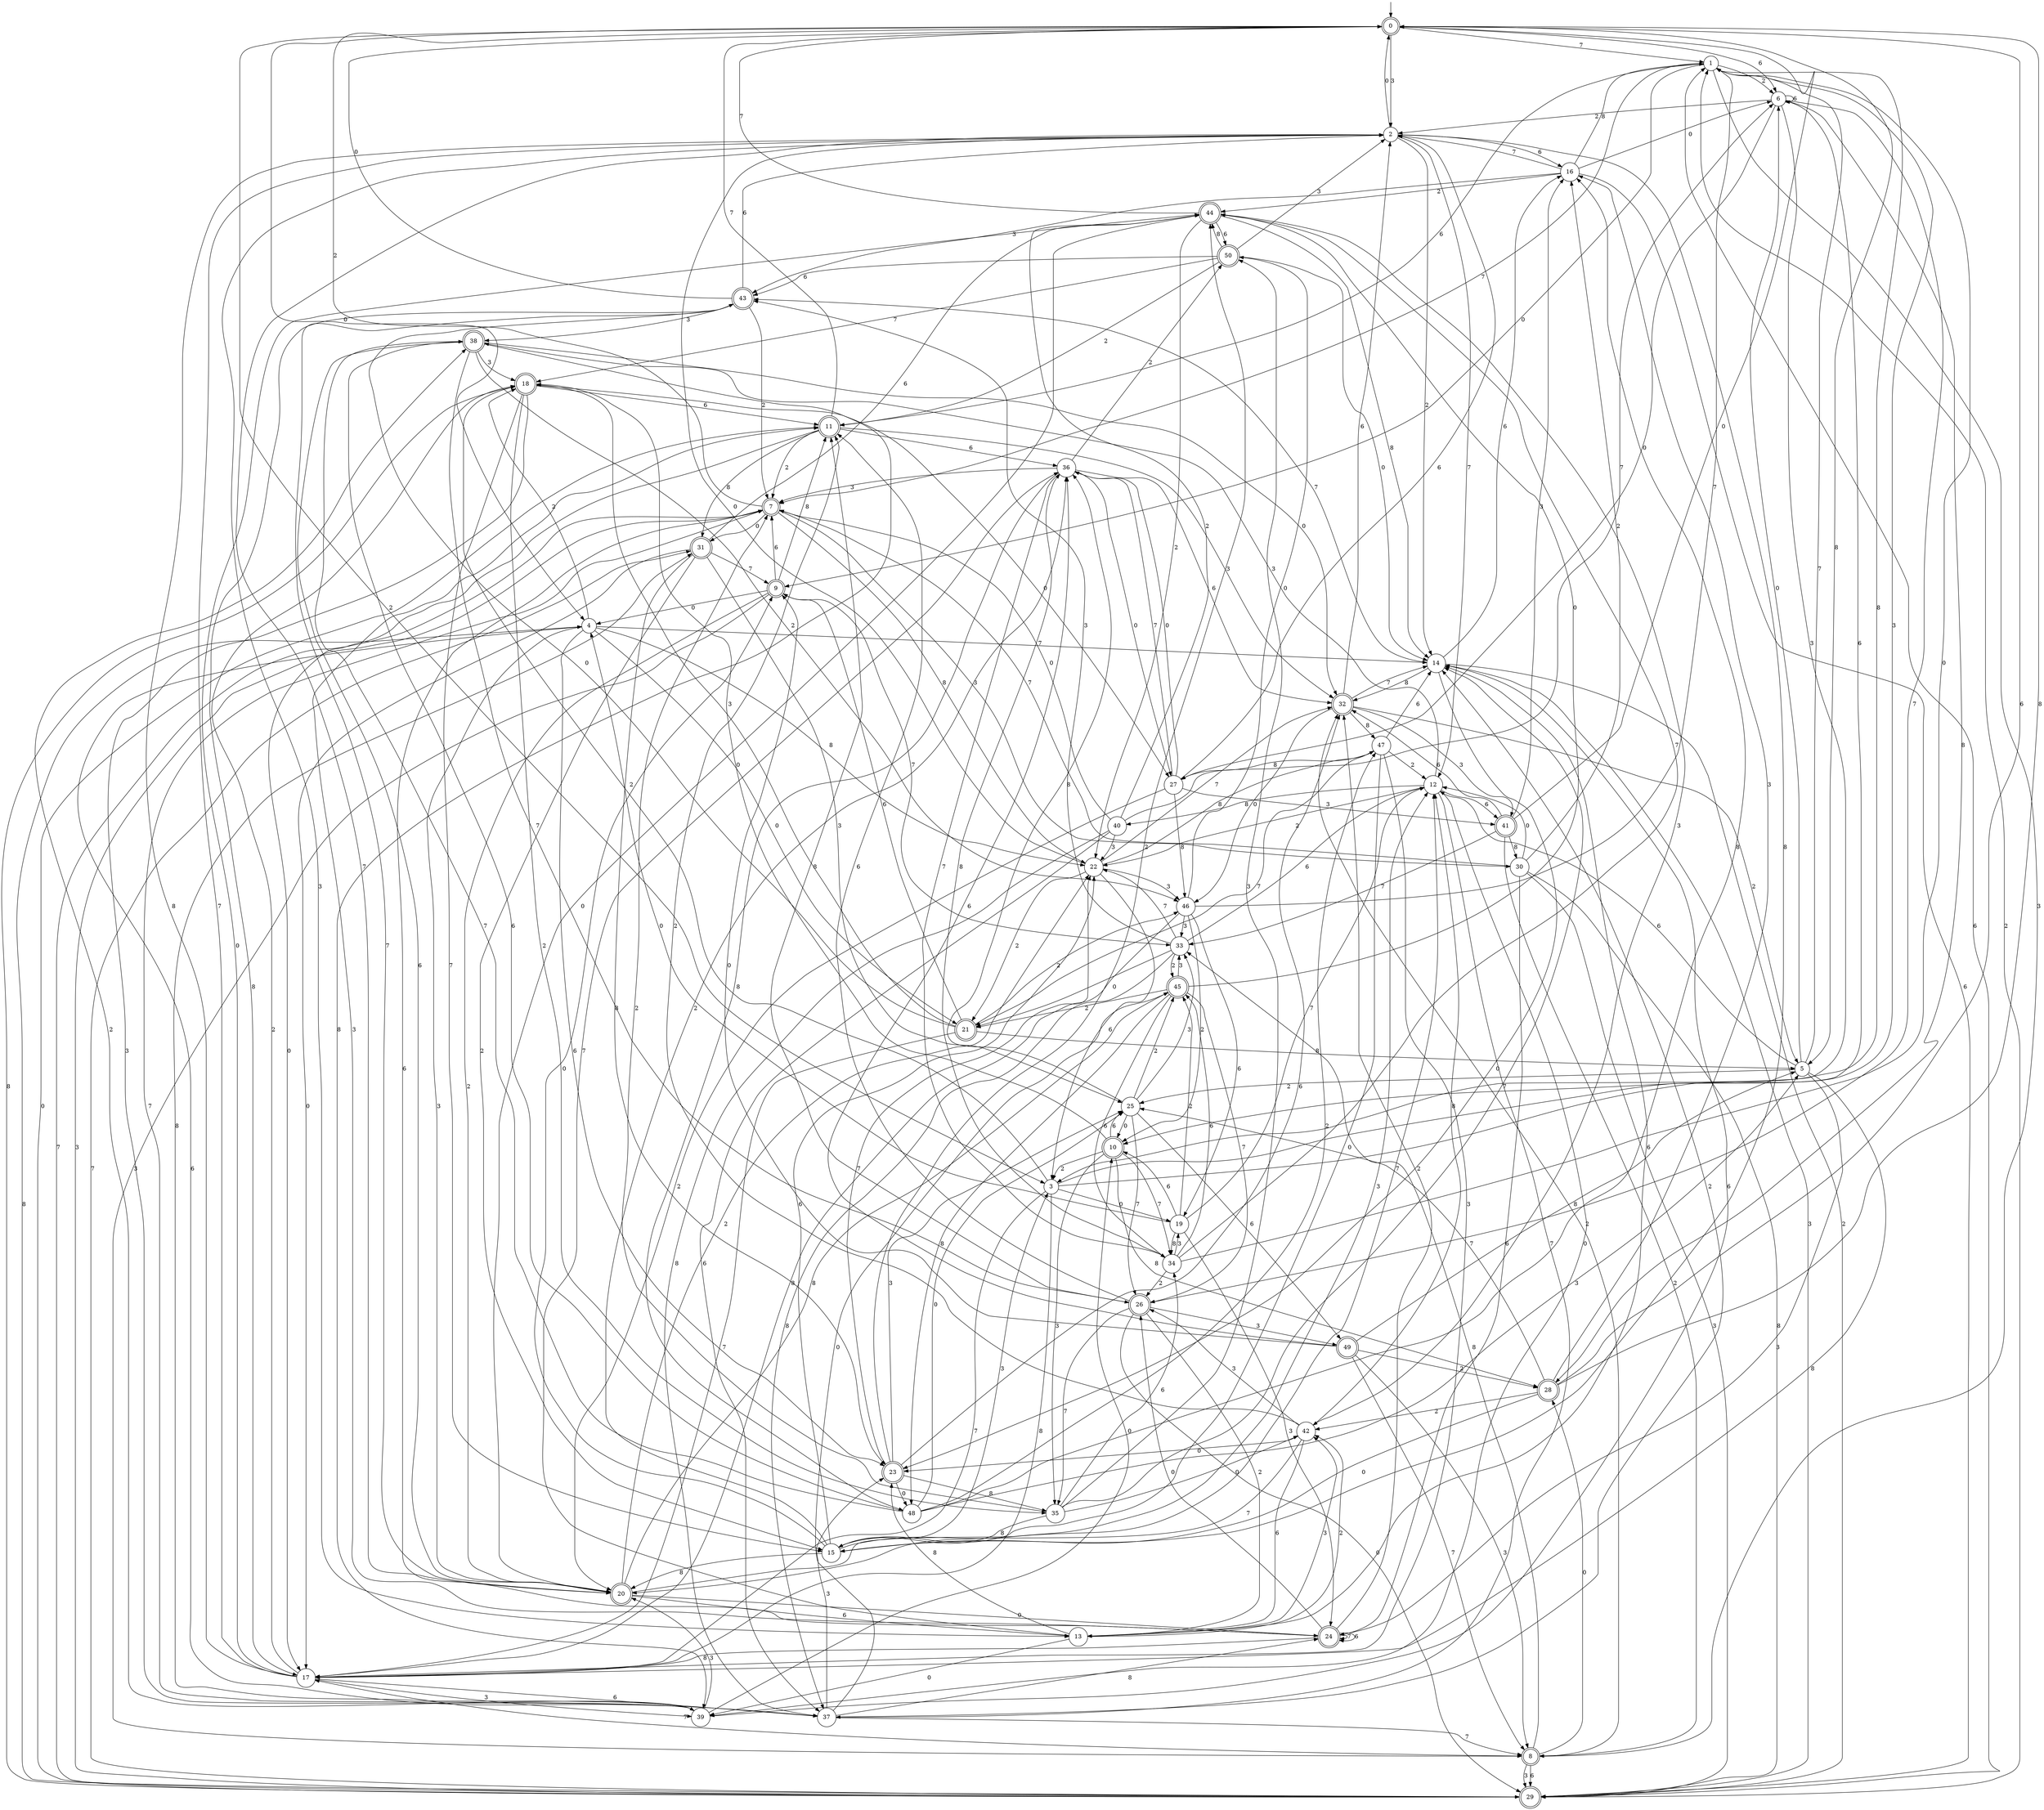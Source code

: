 digraph g {

	s0 [shape="doublecircle" label="0"];
	s1 [shape="circle" label="1"];
	s2 [shape="circle" label="2"];
	s3 [shape="circle" label="3"];
	s4 [shape="circle" label="4"];
	s5 [shape="circle" label="5"];
	s6 [shape="circle" label="6"];
	s7 [shape="doublecircle" label="7"];
	s8 [shape="doublecircle" label="8"];
	s9 [shape="doublecircle" label="9"];
	s10 [shape="doublecircle" label="10"];
	s11 [shape="doublecircle" label="11"];
	s12 [shape="circle" label="12"];
	s13 [shape="circle" label="13"];
	s14 [shape="circle" label="14"];
	s15 [shape="circle" label="15"];
	s16 [shape="circle" label="16"];
	s17 [shape="circle" label="17"];
	s18 [shape="doublecircle" label="18"];
	s19 [shape="circle" label="19"];
	s20 [shape="doublecircle" label="20"];
	s21 [shape="doublecircle" label="21"];
	s22 [shape="circle" label="22"];
	s23 [shape="doublecircle" label="23"];
	s24 [shape="doublecircle" label="24"];
	s25 [shape="circle" label="25"];
	s26 [shape="doublecircle" label="26"];
	s27 [shape="circle" label="27"];
	s28 [shape="doublecircle" label="28"];
	s29 [shape="doublecircle" label="29"];
	s30 [shape="circle" label="30"];
	s31 [shape="doublecircle" label="31"];
	s32 [shape="doublecircle" label="32"];
	s33 [shape="circle" label="33"];
	s34 [shape="circle" label="34"];
	s35 [shape="circle" label="35"];
	s36 [shape="circle" label="36"];
	s37 [shape="circle" label="37"];
	s38 [shape="doublecircle" label="38"];
	s39 [shape="circle" label="39"];
	s40 [shape="circle" label="40"];
	s41 [shape="doublecircle" label="41"];
	s42 [shape="circle" label="42"];
	s43 [shape="doublecircle" label="43"];
	s44 [shape="doublecircle" label="44"];
	s45 [shape="doublecircle" label="45"];
	s46 [shape="circle" label="46"];
	s47 [shape="circle" label="47"];
	s48 [shape="circle" label="48"];
	s49 [shape="doublecircle" label="49"];
	s50 [shape="doublecircle" label="50"];
	s0 -> s1 [label="7"];
	s0 -> s2 [label="3"];
	s0 -> s3 [label="2"];
	s0 -> s4 [label="0"];
	s0 -> s5 [label="8"];
	s0 -> s6 [label="6"];
	s1 -> s7 [label="7"];
	s1 -> s8 [label="3"];
	s1 -> s6 [label="2"];
	s1 -> s9 [label="0"];
	s1 -> s10 [label="8"];
	s1 -> s11 [label="6"];
	s2 -> s12 [label="7"];
	s2 -> s13 [label="3"];
	s2 -> s14 [label="2"];
	s2 -> s0 [label="0"];
	s2 -> s15 [label="8"];
	s2 -> s16 [label="6"];
	s3 -> s17 [label="7"];
	s3 -> s1 [label="3"];
	s3 -> s18 [label="2"];
	s3 -> s19 [label="0"];
	s3 -> s17 [label="8"];
	s3 -> s6 [label="6"];
	s4 -> s14 [label="7"];
	s4 -> s20 [label="3"];
	s4 -> s18 [label="2"];
	s4 -> s21 [label="0"];
	s4 -> s22 [label="8"];
	s4 -> s23 [label="6"];
	s5 -> s1 [label="7"];
	s5 -> s24 [label="3"];
	s5 -> s25 [label="2"];
	s5 -> s6 [label="0"];
	s5 -> s17 [label="8"];
	s5 -> s12 [label="6"];
	s6 -> s26 [label="7"];
	s6 -> s3 [label="3"];
	s6 -> s2 [label="2"];
	s6 -> s27 [label="0"];
	s6 -> s28 [label="8"];
	s6 -> s6 [label="6"];
	s7 -> s29 [label="7"];
	s7 -> s30 [label="3"];
	s7 -> s0 [label="2"];
	s7 -> s31 [label="0"];
	s7 -> s22 [label="8"];
	s7 -> s24 [label="6"];
	s8 -> s17 [label="7"];
	s8 -> s29 [label="3"];
	s8 -> s32 [label="2"];
	s8 -> s28 [label="0"];
	s8 -> s33 [label="8"];
	s8 -> s29 [label="6"];
	s9 -> s33 [label="7"];
	s9 -> s8 [label="3"];
	s9 -> s20 [label="2"];
	s9 -> s4 [label="0"];
	s9 -> s11 [label="8"];
	s9 -> s7 [label="6"];
	s10 -> s34 [label="7"];
	s10 -> s35 [label="3"];
	s10 -> s3 [label="2"];
	s10 -> s18 [label="0"];
	s10 -> s28 [label="8"];
	s10 -> s25 [label="6"];
	s11 -> s0 [label="7"];
	s11 -> s32 [label="3"];
	s11 -> s7 [label="2"];
	s11 -> s17 [label="0"];
	s11 -> s31 [label="8"];
	s11 -> s36 [label="6"];
	s12 -> s37 [label="7"];
	s12 -> s38 [label="3"];
	s12 -> s22 [label="2"];
	s12 -> s39 [label="0"];
	s12 -> s40 [label="8"];
	s12 -> s41 [label="6"];
	s13 -> s36 [label="7"];
	s13 -> s42 [label="3"];
	s13 -> s42 [label="2"];
	s13 -> s39 [label="0"];
	s13 -> s23 [label="8"];
	s13 -> s14 [label="6"];
	s14 -> s43 [label="7"];
	s14 -> s29 [label="3"];
	s14 -> s29 [label="2"];
	s14 -> s23 [label="0"];
	s14 -> s32 [label="8"];
	s14 -> s16 [label="6"];
	s15 -> s12 [label="7"];
	s15 -> s3 [label="3"];
	s15 -> s36 [label="2"];
	s15 -> s9 [label="0"];
	s15 -> s20 [label="8"];
	s15 -> s22 [label="6"];
	s16 -> s2 [label="7"];
	s16 -> s43 [label="3"];
	s16 -> s44 [label="2"];
	s16 -> s6 [label="0"];
	s16 -> s1 [label="8"];
	s16 -> s29 [label="6"];
	s17 -> s2 [label="7"];
	s17 -> s39 [label="3"];
	s17 -> s18 [label="2"];
	s17 -> s44 [label="0"];
	s17 -> s2 [label="8"];
	s17 -> s37 [label="6"];
	s18 -> s15 [label="7"];
	s18 -> s39 [label="3"];
	s18 -> s35 [label="2"];
	s18 -> s27 [label="0"];
	s18 -> s29 [label="8"];
	s18 -> s11 [label="6"];
	s19 -> s12 [label="7"];
	s19 -> s24 [label="3"];
	s19 -> s45 [label="2"];
	s19 -> s4 [label="0"];
	s19 -> s34 [label="8"];
	s19 -> s10 [label="6"];
	s20 -> s2 [label="7"];
	s20 -> s12 [label="3"];
	s20 -> s22 [label="2"];
	s20 -> s24 [label="0"];
	s20 -> s45 [label="8"];
	s20 -> s13 [label="6"];
	s21 -> s17 [label="7"];
	s21 -> s18 [label="3"];
	s21 -> s46 [label="2"];
	s21 -> s43 [label="0"];
	s21 -> s5 [label="8"];
	s21 -> s9 [label="6"];
	s22 -> s32 [label="7"];
	s22 -> s46 [label="3"];
	s22 -> s21 [label="2"];
	s22 -> s2 [label="0"];
	s22 -> s47 [label="8"];
	s22 -> s3 [label="6"];
	s23 -> s22 [label="7"];
	s23 -> s25 [label="3"];
	s23 -> s44 [label="2"];
	s23 -> s48 [label="0"];
	s23 -> s35 [label="8"];
	s23 -> s32 [label="6"];
	s24 -> s24 [label="7"];
	s24 -> s11 [label="3"];
	s24 -> s32 [label="2"];
	s24 -> s26 [label="0"];
	s24 -> s17 [label="8"];
	s24 -> s24 [label="6"];
	s25 -> s26 [label="7"];
	s25 -> s33 [label="3"];
	s25 -> s45 [label="2"];
	s25 -> s10 [label="0"];
	s25 -> s36 [label="8"];
	s25 -> s49 [label="6"];
	s26 -> s35 [label="7"];
	s26 -> s49 [label="3"];
	s26 -> s13 [label="2"];
	s26 -> s29 [label="0"];
	s26 -> s11 [label="8"];
	s26 -> s11 [label="6"];
	s27 -> s36 [label="7"];
	s27 -> s41 [label="3"];
	s27 -> s20 [label="2"];
	s27 -> s36 [label="0"];
	s27 -> s46 [label="8"];
	s27 -> s2 [label="6"];
	s28 -> s25 [label="7"];
	s28 -> s16 [label="3"];
	s28 -> s42 [label="2"];
	s28 -> s15 [label="0"];
	s28 -> s0 [label="8"];
	s28 -> s0 [label="6"];
	s29 -> s31 [label="7"];
	s29 -> s7 [label="3"];
	s29 -> s1 [label="2"];
	s29 -> s11 [label="0"];
	s29 -> s4 [label="8"];
	s29 -> s1 [label="6"];
	s30 -> s7 [label="7"];
	s30 -> s29 [label="3"];
	s30 -> s16 [label="2"];
	s30 -> s12 [label="0"];
	s30 -> s29 [label="8"];
	s30 -> s24 [label="6"];
	s31 -> s9 [label="7"];
	s31 -> s25 [label="3"];
	s31 -> s15 [label="2"];
	s31 -> s17 [label="0"];
	s31 -> s23 [label="8"];
	s31 -> s44 [label="6"];
	s32 -> s14 [label="7"];
	s32 -> s41 [label="3"];
	s32 -> s5 [label="2"];
	s32 -> s46 [label="0"];
	s32 -> s47 [label="8"];
	s32 -> s2 [label="6"];
	s33 -> s22 [label="7"];
	s33 -> s43 [label="3"];
	s33 -> s45 [label="2"];
	s33 -> s21 [label="0"];
	s33 -> s37 [label="8"];
	s33 -> s12 [label="6"];
	s34 -> s44 [label="7"];
	s34 -> s19 [label="3"];
	s34 -> s26 [label="2"];
	s34 -> s1 [label="0"];
	s34 -> s36 [label="8"];
	s34 -> s45 [label="6"];
	s35 -> s14 [label="7"];
	s35 -> s50 [label="3"];
	s35 -> s7 [label="2"];
	s35 -> s42 [label="0"];
	s35 -> s15 [label="8"];
	s35 -> s34 [label="6"];
	s36 -> s34 [label="7"];
	s36 -> s7 [label="3"];
	s36 -> s50 [label="2"];
	s36 -> s27 [label="0"];
	s36 -> s48 [label="8"];
	s36 -> s32 [label="6"];
	s37 -> s8 [label="7"];
	s37 -> s23 [label="3"];
	s37 -> s14 [label="2"];
	s37 -> s45 [label="0"];
	s37 -> s24 [label="8"];
	s37 -> s4 [label="6"];
	s38 -> s26 [label="7"];
	s38 -> s18 [label="3"];
	s38 -> s46 [label="2"];
	s38 -> s32 [label="0"];
	s38 -> s39 [label="8"];
	s38 -> s20 [label="6"];
	s39 -> s7 [label="7"];
	s39 -> s20 [label="3"];
	s39 -> s38 [label="2"];
	s39 -> s10 [label="0"];
	s39 -> s31 [label="8"];
	s39 -> s14 [label="6"];
	s40 -> s6 [label="7"];
	s40 -> s22 [label="3"];
	s40 -> s44 [label="2"];
	s40 -> s7 [label="0"];
	s40 -> s37 [label="8"];
	s40 -> s37 [label="6"];
	s41 -> s33 [label="7"];
	s41 -> s16 [label="3"];
	s41 -> s8 [label="2"];
	s41 -> s0 [label="0"];
	s41 -> s30 [label="8"];
	s41 -> s32 [label="6"];
	s42 -> s20 [label="7"];
	s42 -> s26 [label="3"];
	s42 -> s11 [label="2"];
	s42 -> s23 [label="0"];
	s42 -> s12 [label="8"];
	s42 -> s13 [label="6"];
	s43 -> s20 [label="7"];
	s43 -> s38 [label="3"];
	s43 -> s7 [label="2"];
	s43 -> s0 [label="0"];
	s43 -> s17 [label="8"];
	s43 -> s2 [label="6"];
	s44 -> s0 [label="7"];
	s44 -> s42 [label="3"];
	s44 -> s22 [label="2"];
	s44 -> s20 [label="0"];
	s44 -> s14 [label="8"];
	s44 -> s50 [label="6"];
	s45 -> s26 [label="7"];
	s45 -> s33 [label="3"];
	s45 -> s21 [label="2"];
	s45 -> s44 [label="0"];
	s45 -> s48 [label="8"];
	s45 -> s34 [label="6"];
	s46 -> s1 [label="7"];
	s46 -> s33 [label="3"];
	s46 -> s10 [label="2"];
	s46 -> s50 [label="0"];
	s46 -> s17 [label="8"];
	s46 -> s19 [label="6"];
	s47 -> s21 [label="7"];
	s47 -> s17 [label="3"];
	s47 -> s12 [label="2"];
	s47 -> s15 [label="0"];
	s47 -> s27 [label="8"];
	s47 -> s14 [label="6"];
	s48 -> s38 [label="7"];
	s48 -> s5 [label="3"];
	s48 -> s47 [label="2"];
	s48 -> s25 [label="0"];
	s48 -> s16 [label="8"];
	s48 -> s38 [label="6"];
	s49 -> s8 [label="7"];
	s49 -> s8 [label="3"];
	s49 -> s28 [label="2"];
	s49 -> s9 [label="0"];
	s49 -> s5 [label="8"];
	s49 -> s36 [label="6"];
	s50 -> s18 [label="7"];
	s50 -> s2 [label="3"];
	s50 -> s11 [label="2"];
	s50 -> s14 [label="0"];
	s50 -> s44 [label="8"];
	s50 -> s43 [label="6"];

__start0 [label="" shape="none" width="0" height="0"];
__start0 -> s0;

}
